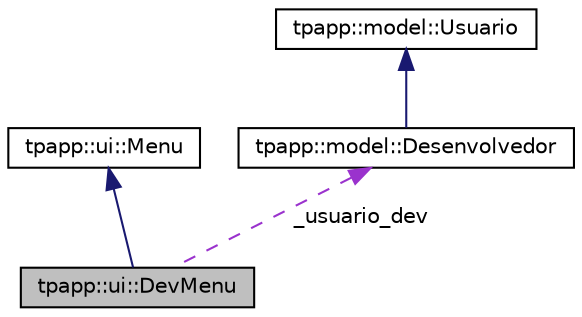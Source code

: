 digraph "tpapp::ui::DevMenu"
{
 // LATEX_PDF_SIZE
  edge [fontname="Helvetica",fontsize="10",labelfontname="Helvetica",labelfontsize="10"];
  node [fontname="Helvetica",fontsize="10",shape=record];
  Node1 [label="tpapp::ui::DevMenu",height=0.2,width=0.4,color="black", fillcolor="grey75", style="filled", fontcolor="black",tooltip=" "];
  Node2 -> Node1 [dir="back",color="midnightblue",fontsize="10",style="solid"];
  Node2 [label="tpapp::ui::Menu",height=0.2,width=0.4,color="black", fillcolor="white", style="filled",URL="$classtpapp_1_1ui_1_1Menu.html",tooltip=" "];
  Node3 -> Node1 [dir="back",color="darkorchid3",fontsize="10",style="dashed",label=" _usuario_dev" ];
  Node3 [label="tpapp::model::Desenvolvedor",height=0.2,width=0.4,color="black", fillcolor="white", style="filled",URL="$classtpapp_1_1model_1_1Desenvolvedor.html",tooltip=" "];
  Node4 -> Node3 [dir="back",color="midnightblue",fontsize="10",style="solid"];
  Node4 [label="tpapp::model::Usuario",height=0.2,width=0.4,color="black", fillcolor="white", style="filled",URL="$classtpapp_1_1model_1_1Usuario.html",tooltip=" "];
}
